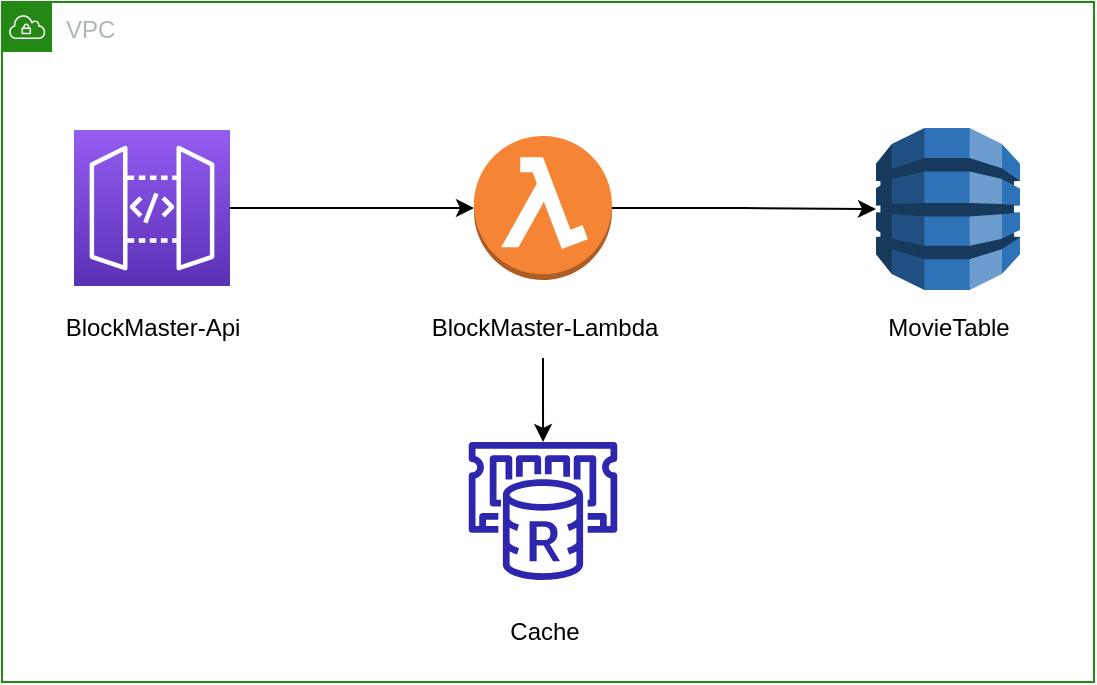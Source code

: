 <mxfile version="21.7.2" type="device" pages="2">
  <diagram name="Infrastructure" id="dHt8MlfUK2BIoOydsdsh">
    <mxGraphModel dx="1149" dy="663" grid="1" gridSize="10" guides="1" tooltips="1" connect="1" arrows="1" fold="1" page="1" pageScale="1" pageWidth="827" pageHeight="1169" math="0" shadow="0">
      <root>
        <mxCell id="0" />
        <mxCell id="1" parent="0" />
        <mxCell id="8i0NmPJmu0fol5smCowr-11" style="edgeStyle=orthogonalEdgeStyle;rounded=0;orthogonalLoop=1;jettySize=auto;html=1;exitX=1;exitY=0.5;exitDx=0;exitDy=0;exitPerimeter=0;" edge="1" parent="1" source="8i0NmPJmu0fol5smCowr-1" target="8i0NmPJmu0fol5smCowr-5">
          <mxGeometry relative="1" as="geometry" />
        </mxCell>
        <mxCell id="8i0NmPJmu0fol5smCowr-10" style="edgeStyle=orthogonalEdgeStyle;rounded=0;orthogonalLoop=1;jettySize=auto;html=1;" edge="1" parent="1" source="8i0NmPJmu0fol5smCowr-3" target="8i0NmPJmu0fol5smCowr-1">
          <mxGeometry relative="1" as="geometry" />
        </mxCell>
        <mxCell id="8i0NmPJmu0fol5smCowr-14" value="VPC" style="points=[[0,0],[0.25,0],[0.5,0],[0.75,0],[1,0],[1,0.25],[1,0.5],[1,0.75],[1,1],[0.75,1],[0.5,1],[0.25,1],[0,1],[0,0.75],[0,0.5],[0,0.25]];outlineConnect=0;gradientColor=none;html=1;whiteSpace=wrap;fontSize=12;fontStyle=0;container=1;pointerEvents=0;collapsible=0;recursiveResize=0;shape=mxgraph.aws4.group;grIcon=mxgraph.aws4.group_vpc;strokeColor=#248814;fillColor=none;verticalAlign=top;align=left;spacingLeft=30;fontColor=#AAB7B8;dashed=0;" vertex="1" parent="1">
          <mxGeometry x="64" y="90" width="546" height="340" as="geometry" />
        </mxCell>
        <mxCell id="8i0NmPJmu0fol5smCowr-15" value="" style="group" vertex="1" connectable="0" parent="1">
          <mxGeometry x="84" y="154" width="110" height="114" as="geometry" />
        </mxCell>
        <mxCell id="8i0NmPJmu0fol5smCowr-3" value="" style="sketch=0;points=[[0,0,0],[0.25,0,0],[0.5,0,0],[0.75,0,0],[1,0,0],[0,1,0],[0.25,1,0],[0.5,1,0],[0.75,1,0],[1,1,0],[0,0.25,0],[0,0.5,0],[0,0.75,0],[1,0.25,0],[1,0.5,0],[1,0.75,0]];outlineConnect=0;fontColor=#232F3E;gradientColor=#945DF2;gradientDirection=north;fillColor=#5A30B5;strokeColor=#ffffff;dashed=0;verticalLabelPosition=bottom;verticalAlign=top;align=center;html=1;fontSize=12;fontStyle=0;aspect=fixed;shape=mxgraph.aws4.resourceIcon;resIcon=mxgraph.aws4.api_gateway;" vertex="1" parent="8i0NmPJmu0fol5smCowr-15">
          <mxGeometry x="16" width="78" height="78" as="geometry" />
        </mxCell>
        <mxCell id="8i0NmPJmu0fol5smCowr-8" value="BlockMaster-Api" style="text;html=1;align=center;verticalAlign=middle;resizable=0;points=[];autosize=1;strokeColor=none;fillColor=none;" vertex="1" parent="8i0NmPJmu0fol5smCowr-15">
          <mxGeometry y="84" width="110" height="30" as="geometry" />
        </mxCell>
        <mxCell id="8i0NmPJmu0fol5smCowr-16" value="" style="group" vertex="1" connectable="0" parent="1">
          <mxGeometry x="264.5" y="157" width="140" height="111" as="geometry" />
        </mxCell>
        <mxCell id="8i0NmPJmu0fol5smCowr-1" value="" style="outlineConnect=0;dashed=0;verticalLabelPosition=bottom;verticalAlign=top;align=center;html=1;shape=mxgraph.aws3.lambda_function;fillColor=#F58534;gradientColor=none;" vertex="1" parent="8i0NmPJmu0fol5smCowr-16">
          <mxGeometry x="35.5" width="69" height="72" as="geometry" />
        </mxCell>
        <mxCell id="8i0NmPJmu0fol5smCowr-9" value="BlockMaster-Lambda" style="text;html=1;align=center;verticalAlign=middle;resizable=0;points=[];autosize=1;strokeColor=none;fillColor=none;" vertex="1" parent="8i0NmPJmu0fol5smCowr-16">
          <mxGeometry y="81" width="140" height="30" as="geometry" />
        </mxCell>
        <mxCell id="8i0NmPJmu0fol5smCowr-17" value="" style="group" vertex="1" connectable="0" parent="1">
          <mxGeometry x="497" y="153" width="80" height="115" as="geometry" />
        </mxCell>
        <mxCell id="8i0NmPJmu0fol5smCowr-5" value="" style="outlineConnect=0;dashed=0;verticalLabelPosition=bottom;verticalAlign=top;align=center;html=1;shape=mxgraph.aws3.dynamo_db;fillColor=#2E73B8;gradientColor=none;" vertex="1" parent="8i0NmPJmu0fol5smCowr-17">
          <mxGeometry x="4" width="72" height="81" as="geometry" />
        </mxCell>
        <mxCell id="8i0NmPJmu0fol5smCowr-12" value="MovieTable" style="text;html=1;align=center;verticalAlign=middle;resizable=0;points=[];autosize=1;strokeColor=none;fillColor=none;" vertex="1" parent="8i0NmPJmu0fol5smCowr-17">
          <mxGeometry y="85" width="80" height="30" as="geometry" />
        </mxCell>
        <mxCell id="8i0NmPJmu0fol5smCowr-18" value="" style="group" vertex="1" connectable="0" parent="1">
          <mxGeometry x="295.5" y="310" width="78" height="110" as="geometry" />
        </mxCell>
        <mxCell id="8i0NmPJmu0fol5smCowr-4" value="" style="sketch=0;outlineConnect=0;fontColor=#232F3E;gradientColor=none;fillColor=#2E27AD;strokeColor=none;dashed=0;verticalLabelPosition=bottom;verticalAlign=top;align=center;html=1;fontSize=12;fontStyle=0;aspect=fixed;pointerEvents=1;shape=mxgraph.aws4.elasticache_for_redis;" vertex="1" parent="8i0NmPJmu0fol5smCowr-18">
          <mxGeometry width="78" height="69" as="geometry" />
        </mxCell>
        <mxCell id="8i0NmPJmu0fol5smCowr-13" value="Cache" style="text;html=1;align=center;verticalAlign=middle;resizable=0;points=[];autosize=1;strokeColor=none;fillColor=none;" vertex="1" parent="8i0NmPJmu0fol5smCowr-18">
          <mxGeometry x="9" y="80" width="60" height="30" as="geometry" />
        </mxCell>
        <mxCell id="8i0NmPJmu0fol5smCowr-19" style="edgeStyle=orthogonalEdgeStyle;rounded=0;orthogonalLoop=1;jettySize=auto;html=1;" edge="1" parent="1" source="8i0NmPJmu0fol5smCowr-9" target="8i0NmPJmu0fol5smCowr-4">
          <mxGeometry relative="1" as="geometry" />
        </mxCell>
      </root>
    </mxGraphModel>
  </diagram>
  <diagram id="qQCVkOy_oPTilgzpcw-b" name="Flow">
    <mxGraphModel dx="1149" dy="663" grid="1" gridSize="10" guides="1" tooltips="1" connect="1" arrows="1" fold="1" page="1" pageScale="1" pageWidth="827" pageHeight="1169" math="0" shadow="0">
      <root>
        <mxCell id="0" />
        <mxCell id="1" parent="0" />
        <mxCell id="m-tTBf-YLyKTUfquYurS-1" value="" style="rounded=0;whiteSpace=wrap;html=1;dashed=1;" vertex="1" parent="1">
          <mxGeometry x="30" y="108" width="870" height="470" as="geometry" />
        </mxCell>
        <mxCell id="m-tTBf-YLyKTUfquYurS-2" value="" style="rounded=0;whiteSpace=wrap;html=1;dashed=1;" vertex="1" parent="1">
          <mxGeometry x="430" y="190" width="420" height="360" as="geometry" />
        </mxCell>
        <mxCell id="m-tTBf-YLyKTUfquYurS-3" value="&lt;font style=&quot;font-size: 15px;&quot;&gt;BlockMaster&lt;/font&gt;" style="text;html=1;align=center;verticalAlign=middle;resizable=0;points=[];autosize=1;strokeColor=none;fillColor=none;fontStyle=1" vertex="1" parent="1">
          <mxGeometry x="20" y="78" width="110" height="30" as="geometry" />
        </mxCell>
        <mxCell id="m-tTBf-YLyKTUfquYurS-4" value="Backend" style="text;html=1;align=center;verticalAlign=middle;resizable=0;points=[];autosize=1;strokeColor=none;fillColor=none;fontStyle=1" vertex="1" parent="1">
          <mxGeometry x="420" y="160" width="70" height="30" as="geometry" />
        </mxCell>
        <mxCell id="0PgehOmnCli8Y_td0k8u-2" value="Search" style="edgeStyle=orthogonalEdgeStyle;rounded=0;orthogonalLoop=1;jettySize=auto;html=1;entryX=0;entryY=0.5;entryDx=0;entryDy=0;" edge="1" parent="1" source="m-tTBf-YLyKTUfquYurS-5" target="0PgehOmnCli8Y_td0k8u-1">
          <mxGeometry relative="1" as="geometry" />
        </mxCell>
        <mxCell id="m-tTBf-YLyKTUfquYurS-5" value="BlockMasterAPI&lt;br&gt;(.NET)" style="rounded=0;whiteSpace=wrap;html=1;" vertex="1" parent="1">
          <mxGeometry x="470" y="325" width="100" height="60" as="geometry" />
        </mxCell>
        <mxCell id="m-tTBf-YLyKTUfquYurS-10" value="Client" style="text;html=1;align=center;verticalAlign=middle;resizable=0;points=[];autosize=1;strokeColor=none;fillColor=none;fontStyle=1" vertex="1" parent="1">
          <mxGeometry x="55" y="260" width="60" height="30" as="geometry" />
        </mxCell>
        <mxCell id="m-tTBf-YLyKTUfquYurS-11" value="" style="rounded=0;whiteSpace=wrap;html=1;dashed=1;" vertex="1" parent="1">
          <mxGeometry x="70" y="290" width="180" height="130" as="geometry" />
        </mxCell>
        <mxCell id="m-tTBf-YLyKTUfquYurS-14" value="HTTP" style="edgeStyle=orthogonalEdgeStyle;rounded=0;orthogonalLoop=1;jettySize=auto;html=1;exitX=1;exitY=0.5;exitDx=0;exitDy=0;" edge="1" parent="1" source="m-tTBf-YLyKTUfquYurS-12" target="m-tTBf-YLyKTUfquYurS-5">
          <mxGeometry relative="1" as="geometry" />
        </mxCell>
        <mxCell id="m-tTBf-YLyKTUfquYurS-12" value="User&lt;br&gt;(Browser - Postman)" style="rounded=0;whiteSpace=wrap;html=1;" vertex="1" parent="1">
          <mxGeometry x="90" y="325" width="140" height="60" as="geometry" />
        </mxCell>
        <mxCell id="0PgehOmnCli8Y_td0k8u-4" style="edgeStyle=orthogonalEdgeStyle;rounded=0;orthogonalLoop=1;jettySize=auto;html=1;exitX=0.5;exitY=1;exitDx=0;exitDy=0;entryX=0.5;entryY=0;entryDx=0;entryDy=0;" edge="1" parent="1" source="0PgehOmnCli8Y_td0k8u-1" target="0PgehOmnCli8Y_td0k8u-3">
          <mxGeometry relative="1" as="geometry" />
        </mxCell>
        <mxCell id="0PgehOmnCli8Y_td0k8u-1" value="Redis" style="rounded=0;whiteSpace=wrap;html=1;" vertex="1" parent="1">
          <mxGeometry x="680" y="325" width="110" height="60" as="geometry" />
        </mxCell>
        <mxCell id="0PgehOmnCli8Y_td0k8u-3" value="DynamoDB" style="rounded=0;whiteSpace=wrap;html=1;" vertex="1" parent="1">
          <mxGeometry x="680" y="460" width="110" height="60" as="geometry" />
        </mxCell>
      </root>
    </mxGraphModel>
  </diagram>
</mxfile>
